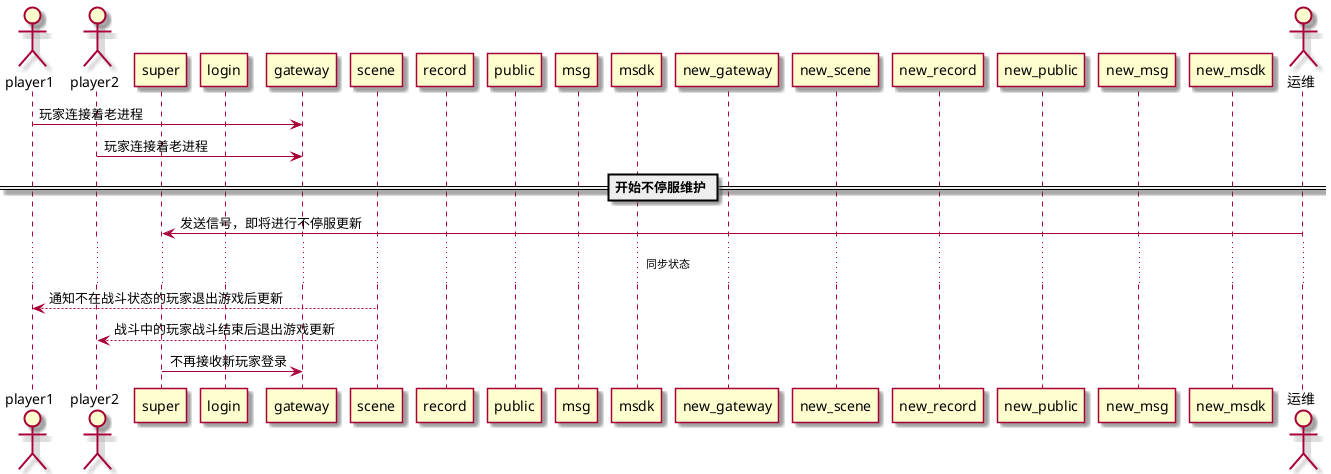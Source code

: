 @startuml
skin rose
' 定义角色
actor player1
actor player2
participant super
participant login

participant gateway
participant scene
participant record
participant public
participant msg
participant msdk

participant new_gateway
participant new_scene
participant new_record
participant new_public
participant new_msg
participant new_msdk

actor 运维

player1->gateway: 玩家连接着老进程
player2->gateway: 玩家连接着老进程
== 开始不停服维护 ==
运维-> super: 发送信号，即将进行不停服更新
... 同步状态 ...
scene-->player1: 通知不在战斗状态的玩家退出游戏后更新
scene-->player2: 战斗中的玩家战斗结束后退出游戏更新
super->gateway: 不再接收新玩家登录
@enduml